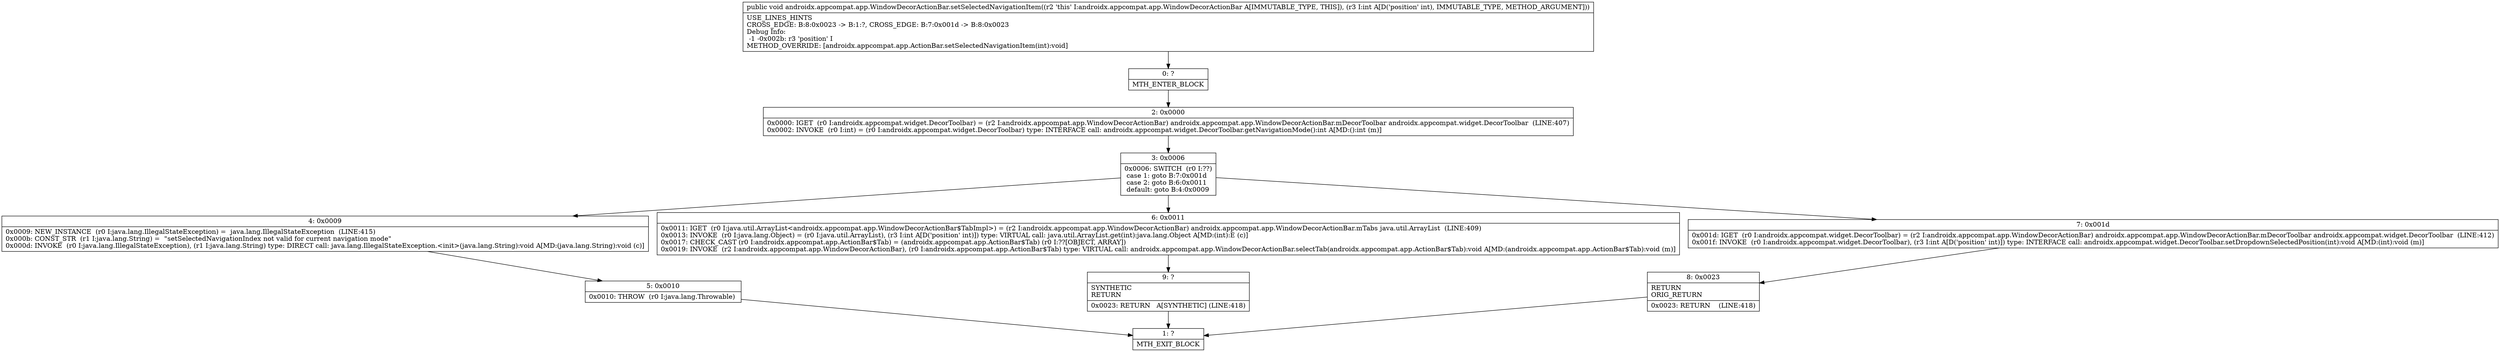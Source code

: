 digraph "CFG forandroidx.appcompat.app.WindowDecorActionBar.setSelectedNavigationItem(I)V" {
Node_0 [shape=record,label="{0\:\ ?|MTH_ENTER_BLOCK\l}"];
Node_2 [shape=record,label="{2\:\ 0x0000|0x0000: IGET  (r0 I:androidx.appcompat.widget.DecorToolbar) = (r2 I:androidx.appcompat.app.WindowDecorActionBar) androidx.appcompat.app.WindowDecorActionBar.mDecorToolbar androidx.appcompat.widget.DecorToolbar  (LINE:407)\l0x0002: INVOKE  (r0 I:int) = (r0 I:androidx.appcompat.widget.DecorToolbar) type: INTERFACE call: androidx.appcompat.widget.DecorToolbar.getNavigationMode():int A[MD:():int (m)]\l}"];
Node_3 [shape=record,label="{3\:\ 0x0006|0x0006: SWITCH  (r0 I:??)\l case 1: goto B:7:0x001d\l case 2: goto B:6:0x0011\l default: goto B:4:0x0009 \l}"];
Node_4 [shape=record,label="{4\:\ 0x0009|0x0009: NEW_INSTANCE  (r0 I:java.lang.IllegalStateException) =  java.lang.IllegalStateException  (LINE:415)\l0x000b: CONST_STR  (r1 I:java.lang.String) =  \"setSelectedNavigationIndex not valid for current navigation mode\" \l0x000d: INVOKE  (r0 I:java.lang.IllegalStateException), (r1 I:java.lang.String) type: DIRECT call: java.lang.IllegalStateException.\<init\>(java.lang.String):void A[MD:(java.lang.String):void (c)]\l}"];
Node_5 [shape=record,label="{5\:\ 0x0010|0x0010: THROW  (r0 I:java.lang.Throwable) \l}"];
Node_1 [shape=record,label="{1\:\ ?|MTH_EXIT_BLOCK\l}"];
Node_6 [shape=record,label="{6\:\ 0x0011|0x0011: IGET  (r0 I:java.util.ArrayList\<androidx.appcompat.app.WindowDecorActionBar$TabImpl\>) = (r2 I:androidx.appcompat.app.WindowDecorActionBar) androidx.appcompat.app.WindowDecorActionBar.mTabs java.util.ArrayList  (LINE:409)\l0x0013: INVOKE  (r0 I:java.lang.Object) = (r0 I:java.util.ArrayList), (r3 I:int A[D('position' int)]) type: VIRTUAL call: java.util.ArrayList.get(int):java.lang.Object A[MD:(int):E (c)]\l0x0017: CHECK_CAST (r0 I:androidx.appcompat.app.ActionBar$Tab) = (androidx.appcompat.app.ActionBar$Tab) (r0 I:??[OBJECT, ARRAY]) \l0x0019: INVOKE  (r2 I:androidx.appcompat.app.WindowDecorActionBar), (r0 I:androidx.appcompat.app.ActionBar$Tab) type: VIRTUAL call: androidx.appcompat.app.WindowDecorActionBar.selectTab(androidx.appcompat.app.ActionBar$Tab):void A[MD:(androidx.appcompat.app.ActionBar$Tab):void (m)]\l}"];
Node_9 [shape=record,label="{9\:\ ?|SYNTHETIC\lRETURN\l|0x0023: RETURN   A[SYNTHETIC] (LINE:418)\l}"];
Node_7 [shape=record,label="{7\:\ 0x001d|0x001d: IGET  (r0 I:androidx.appcompat.widget.DecorToolbar) = (r2 I:androidx.appcompat.app.WindowDecorActionBar) androidx.appcompat.app.WindowDecorActionBar.mDecorToolbar androidx.appcompat.widget.DecorToolbar  (LINE:412)\l0x001f: INVOKE  (r0 I:androidx.appcompat.widget.DecorToolbar), (r3 I:int A[D('position' int)]) type: INTERFACE call: androidx.appcompat.widget.DecorToolbar.setDropdownSelectedPosition(int):void A[MD:(int):void (m)]\l}"];
Node_8 [shape=record,label="{8\:\ 0x0023|RETURN\lORIG_RETURN\l|0x0023: RETURN    (LINE:418)\l}"];
MethodNode[shape=record,label="{public void androidx.appcompat.app.WindowDecorActionBar.setSelectedNavigationItem((r2 'this' I:androidx.appcompat.app.WindowDecorActionBar A[IMMUTABLE_TYPE, THIS]), (r3 I:int A[D('position' int), IMMUTABLE_TYPE, METHOD_ARGUMENT]))  | USE_LINES_HINTS\lCROSS_EDGE: B:8:0x0023 \-\> B:1:?, CROSS_EDGE: B:7:0x001d \-\> B:8:0x0023\lDebug Info:\l  \-1 \-0x002b: r3 'position' I\lMETHOD_OVERRIDE: [androidx.appcompat.app.ActionBar.setSelectedNavigationItem(int):void]\l}"];
MethodNode -> Node_0;Node_0 -> Node_2;
Node_2 -> Node_3;
Node_3 -> Node_4;
Node_3 -> Node_6;
Node_3 -> Node_7;
Node_4 -> Node_5;
Node_5 -> Node_1;
Node_6 -> Node_9;
Node_9 -> Node_1;
Node_7 -> Node_8;
Node_8 -> Node_1;
}

